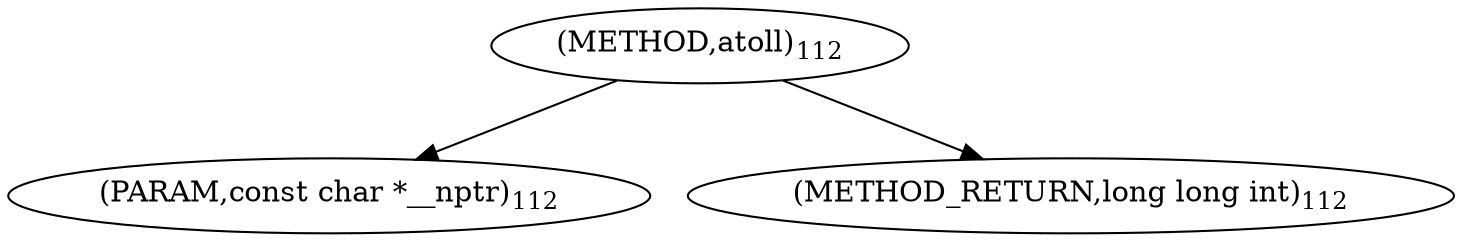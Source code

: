 digraph "atoll" {  
"45353" [label = <(METHOD,atoll)<SUB>112</SUB>> ]
"45354" [label = <(PARAM,const char *__nptr)<SUB>112</SUB>> ]
"45355" [label = <(METHOD_RETURN,long long int)<SUB>112</SUB>> ]
  "45353" -> "45354" 
  "45353" -> "45355" 
}
